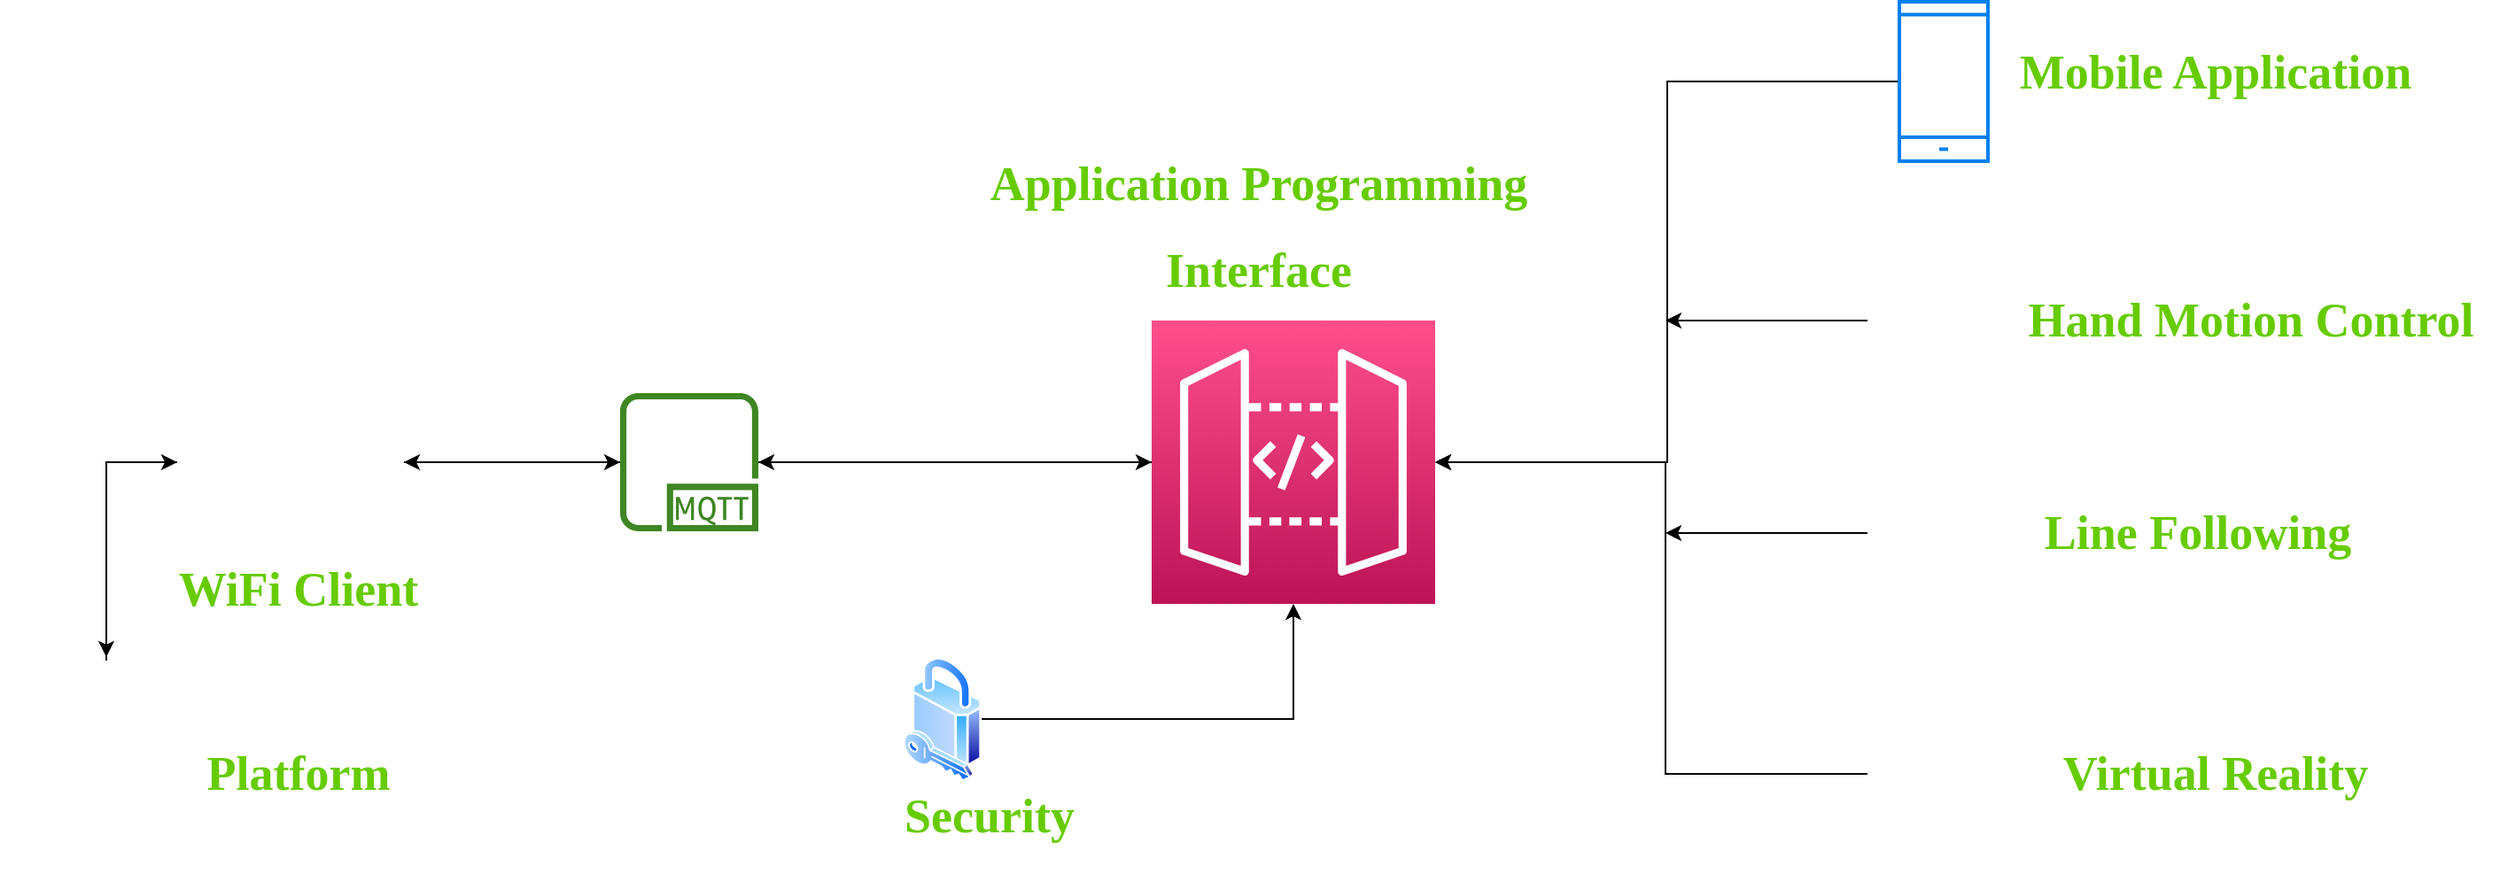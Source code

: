 <mxfile version="20.1.1" type="device"><diagram id="v9YhrWVqPVMWNCw1UoWQ" name="Page-1"><mxGraphModel dx="2428" dy="773" grid="1" gridSize="10" guides="1" tooltips="1" connect="1" arrows="1" fold="1" page="1" pageScale="1" pageWidth="850" pageHeight="1100" math="0" shadow="0"><root><mxCell id="0"/><mxCell id="1" parent="0"/><mxCell id="Uh2VSMP4tir2SdgLjJj9-15" style="edgeStyle=orthogonalEdgeStyle;rounded=0;orthogonalLoop=1;jettySize=auto;html=1;" edge="1" parent="1" source="Uh2VSMP4tir2SdgLjJj9-1" target="Uh2VSMP4tir2SdgLjJj9-13"><mxGeometry relative="1" as="geometry"/></mxCell><mxCell id="Uh2VSMP4tir2SdgLjJj9-1" value="" style="sketch=0;points=[[0,0,0],[0.25,0,0],[0.5,0,0],[0.75,0,0],[1,0,0],[0,1,0],[0.25,1,0],[0.5,1,0],[0.75,1,0],[1,1,0],[0,0.25,0],[0,0.5,0],[0,0.75,0],[1,0.25,0],[1,0.5,0],[1,0.75,0]];outlineConnect=0;fontColor=#232F3E;gradientColor=#FF4F8B;gradientDirection=north;fillColor=#BC1356;strokeColor=#ffffff;dashed=0;verticalLabelPosition=bottom;verticalAlign=top;align=center;html=1;fontSize=12;fontStyle=0;aspect=fixed;shape=mxgraph.aws4.resourceIcon;resIcon=mxgraph.aws4.api_gateway;" vertex="1" parent="1"><mxGeometry x="190" y="220" width="160" height="160" as="geometry"/></mxCell><mxCell id="Uh2VSMP4tir2SdgLjJj9-9" style="edgeStyle=orthogonalEdgeStyle;rounded=0;orthogonalLoop=1;jettySize=auto;html=1;entryX=1;entryY=0.5;entryDx=0;entryDy=0;entryPerimeter=0;" edge="1" parent="1" source="Uh2VSMP4tir2SdgLjJj9-2" target="Uh2VSMP4tir2SdgLjJj9-1"><mxGeometry relative="1" as="geometry"><mxPoint x="440" y="220" as="targetPoint"/></mxGeometry></mxCell><mxCell id="Uh2VSMP4tir2SdgLjJj9-2" value="" style="html=1;verticalLabelPosition=bottom;align=center;labelBackgroundColor=#ffffff;verticalAlign=top;strokeWidth=2;strokeColor=#0080F0;shadow=0;dashed=0;shape=mxgraph.ios7.icons.smartphone;" vertex="1" parent="1"><mxGeometry x="612" y="40" width="50" height="90" as="geometry"/></mxCell><mxCell id="Uh2VSMP4tir2SdgLjJj9-43" style="edgeStyle=orthogonalEdgeStyle;rounded=0;orthogonalLoop=1;jettySize=auto;html=1;fontFamily=Times New Roman;fontSize=12;fontColor=#66CC00;" edge="1" parent="1" source="Uh2VSMP4tir2SdgLjJj9-5"><mxGeometry relative="1" as="geometry"><mxPoint x="480" y="220" as="targetPoint"/></mxGeometry></mxCell><mxCell id="Uh2VSMP4tir2SdgLjJj9-5" value="" style="shape=image;html=1;verticalAlign=top;verticalLabelPosition=bottom;labelBackgroundColor=#ffffff;imageAspect=0;aspect=fixed;image=https://cdn2.iconfinder.com/data/icons/electronic-13/480/3-electronic-arduino-chipset-icon-2-128.png" vertex="1" parent="1"><mxGeometry x="594" y="170" width="100" height="100" as="geometry"/></mxCell><mxCell id="Uh2VSMP4tir2SdgLjJj9-11" style="edgeStyle=orthogonalEdgeStyle;rounded=0;orthogonalLoop=1;jettySize=auto;html=1;entryX=1;entryY=0.5;entryDx=0;entryDy=0;entryPerimeter=0;" edge="1" parent="1" source="Uh2VSMP4tir2SdgLjJj9-6" target="Uh2VSMP4tir2SdgLjJj9-1"><mxGeometry relative="1" as="geometry"><Array as="points"><mxPoint x="480" y="476"/><mxPoint x="480" y="300"/></Array></mxGeometry></mxCell><mxCell id="Uh2VSMP4tir2SdgLjJj9-6" value="" style="shape=image;html=1;verticalAlign=top;verticalLabelPosition=bottom;labelBackgroundColor=#ffffff;imageAspect=0;aspect=fixed;image=https://cdn2.iconfinder.com/data/icons/software-engineering-and-video-gaming/512/622_human_man_reality_user_virtual_vr-128.png" vertex="1" parent="1"><mxGeometry x="594" y="426" width="100" height="100" as="geometry"/></mxCell><mxCell id="Uh2VSMP4tir2SdgLjJj9-14" style="edgeStyle=orthogonalEdgeStyle;rounded=0;orthogonalLoop=1;jettySize=auto;html=1;entryX=0.5;entryY=1;entryDx=0;entryDy=0;entryPerimeter=0;" edge="1" parent="1" source="Uh2VSMP4tir2SdgLjJj9-7" target="Uh2VSMP4tir2SdgLjJj9-1"><mxGeometry relative="1" as="geometry"/></mxCell><mxCell id="Uh2VSMP4tir2SdgLjJj9-7" value="" style="aspect=fixed;perimeter=ellipsePerimeter;html=1;align=center;shadow=0;dashed=0;spacingTop=3;image;image=img/lib/active_directory/security.svg;" vertex="1" parent="1"><mxGeometry x="50" y="410" width="44.1" height="70" as="geometry"/></mxCell><mxCell id="Uh2VSMP4tir2SdgLjJj9-16" style="edgeStyle=orthogonalEdgeStyle;rounded=0;orthogonalLoop=1;jettySize=auto;html=1;" edge="1" parent="1" source="Uh2VSMP4tir2SdgLjJj9-13" target="Uh2VSMP4tir2SdgLjJj9-1"><mxGeometry relative="1" as="geometry"><mxPoint x="-70" y="200" as="targetPoint"/></mxGeometry></mxCell><mxCell id="Uh2VSMP4tir2SdgLjJj9-20" style="edgeStyle=orthogonalEdgeStyle;rounded=0;orthogonalLoop=1;jettySize=auto;html=1;" edge="1" parent="1" source="Uh2VSMP4tir2SdgLjJj9-13" target="Uh2VSMP4tir2SdgLjJj9-18"><mxGeometry relative="1" as="geometry"/></mxCell><mxCell id="Uh2VSMP4tir2SdgLjJj9-13" value="" style="sketch=0;outlineConnect=0;fontColor=#232F3E;gradientColor=none;fillColor=#3F8624;strokeColor=none;dashed=0;verticalLabelPosition=bottom;verticalAlign=top;align=center;html=1;fontSize=12;fontStyle=0;aspect=fixed;pointerEvents=1;shape=mxgraph.aws4.mqtt_protocol;" vertex="1" parent="1"><mxGeometry x="-110" y="261" width="78" height="78" as="geometry"/></mxCell><mxCell id="Uh2VSMP4tir2SdgLjJj9-36" style="edgeStyle=orthogonalEdgeStyle;rounded=0;orthogonalLoop=1;jettySize=auto;html=1;entryX=0;entryY=0.5;entryDx=0;entryDy=0;fontFamily=Times New Roman;fontSize=12;fontColor=#66CC00;" edge="1" parent="1" source="Uh2VSMP4tir2SdgLjJj9-17" target="Uh2VSMP4tir2SdgLjJj9-18"><mxGeometry relative="1" as="geometry"><Array as="points"><mxPoint x="-400" y="300"/></Array></mxGeometry></mxCell><mxCell id="Uh2VSMP4tir2SdgLjJj9-17" value="" style="shape=image;html=1;verticalAlign=top;verticalLabelPosition=bottom;labelBackgroundColor=#ffffff;imageAspect=0;aspect=fixed;image=https://cdn2.iconfinder.com/data/icons/electronic-13/480/3-electronic-arduino-chipset-icon-2-128.png" vertex="1" parent="1"><mxGeometry x="-460" y="412" width="128" height="128" as="geometry"/></mxCell><mxCell id="Uh2VSMP4tir2SdgLjJj9-19" style="edgeStyle=orthogonalEdgeStyle;rounded=0;orthogonalLoop=1;jettySize=auto;html=1;" edge="1" parent="1" source="Uh2VSMP4tir2SdgLjJj9-18" target="Uh2VSMP4tir2SdgLjJj9-13"><mxGeometry relative="1" as="geometry"/></mxCell><mxCell id="Uh2VSMP4tir2SdgLjJj9-40" style="edgeStyle=orthogonalEdgeStyle;rounded=0;orthogonalLoop=1;jettySize=auto;html=1;fontFamily=Times New Roman;fontSize=12;fontColor=#66CC00;" edge="1" parent="1" source="Uh2VSMP4tir2SdgLjJj9-18"><mxGeometry relative="1" as="geometry"><mxPoint x="-400" y="410" as="targetPoint"/><Array as="points"><mxPoint x="-400" y="300"/></Array></mxGeometry></mxCell><mxCell id="Uh2VSMP4tir2SdgLjJj9-18" value="" style="shape=image;html=1;verticalAlign=top;verticalLabelPosition=bottom;labelBackgroundColor=#ffffff;imageAspect=0;aspect=fixed;image=https://cdn2.iconfinder.com/data/icons/electronic-13/480/3-electronic-arduino-chipset-icon-2-128.png" vertex="1" parent="1"><mxGeometry x="-360" y="236" width="128" height="128" as="geometry"/></mxCell><mxCell id="Uh2VSMP4tir2SdgLjJj9-23" value="&lt;p style=&quot;line-height: 0;&quot;&gt;&lt;/p&gt;&lt;h1&gt;&lt;font color=&quot;#66cc00&quot; style=&quot;font-size: 27px;&quot; face=&quot;Times New Roman&quot;&gt;Mobile Application&lt;/font&gt;&lt;/h1&gt;&lt;p&gt;&lt;/p&gt;" style="text;html=1;resizable=0;autosize=1;align=center;verticalAlign=middle;points=[];fillColor=none;strokeColor=none;rounded=0;horizontal=1;" vertex="1" parent="1"><mxGeometry x="670" y="40" width="240" height="80" as="geometry"/></mxCell><mxCell id="Uh2VSMP4tir2SdgLjJj9-25" value="&lt;p style=&quot;line-height: 0;&quot;&gt;&lt;/p&gt;&lt;h1&gt;&lt;font face=&quot;Times New Roman&quot; color=&quot;#66cc00&quot;&gt;&lt;span style=&quot;font-size: 27px;&quot;&gt;Hand Motion Control&lt;/span&gt;&lt;/font&gt;&lt;/h1&gt;&lt;p&gt;&lt;/p&gt;" style="text;html=1;resizable=0;autosize=1;align=center;verticalAlign=middle;points=[];fillColor=none;strokeColor=none;rounded=0;horizontal=1;" vertex="1" parent="1"><mxGeometry x="670" y="180" width="280" height="80" as="geometry"/></mxCell><mxCell id="Uh2VSMP4tir2SdgLjJj9-26" value="&lt;p style=&quot;line-height: 0;&quot;&gt;&lt;/p&gt;&lt;h1&gt;&lt;font face=&quot;Times New Roman&quot; color=&quot;#66cc00&quot;&gt;&lt;span style=&quot;font-size: 27px;&quot;&gt;Virtual Reality&lt;/span&gt;&lt;/font&gt;&lt;/h1&gt;&lt;p&gt;&lt;/p&gt;" style="text;html=1;resizable=0;autosize=1;align=center;verticalAlign=middle;points=[];fillColor=none;strokeColor=none;rounded=0;horizontal=1;" vertex="1" parent="1"><mxGeometry x="690" y="436" width="200" height="80" as="geometry"/></mxCell><mxCell id="Uh2VSMP4tir2SdgLjJj9-27" value="" style="shape=image;html=1;verticalAlign=top;verticalLabelPosition=bottom;labelBackgroundColor=#ffffff;imageAspect=0;aspect=fixed;image=https://cdn4.iconfinder.com/data/icons/essentials-72/24/040_-_Tick-128.png;fontFamily=Times New Roman;fontSize=12;fontColor=#66CC00;" vertex="1" parent="1"><mxGeometry x="553" y="40" width="34" height="34" as="geometry"/></mxCell><mxCell id="Uh2VSMP4tir2SdgLjJj9-28" value="" style="shape=image;html=1;verticalAlign=top;verticalLabelPosition=bottom;labelBackgroundColor=#ffffff;imageAspect=0;aspect=fixed;image=https://cdn4.iconfinder.com/data/icons/essentials-72/24/040_-_Tick-128.png;fontFamily=Times New Roman;fontSize=12;fontColor=#66CC00;" vertex="1" parent="1"><mxGeometry x="560" y="170" width="34" height="34" as="geometry"/></mxCell><mxCell id="Uh2VSMP4tir2SdgLjJj9-29" value="" style="shape=image;html=1;verticalAlign=top;verticalLabelPosition=bottom;labelBackgroundColor=#ffffff;imageAspect=0;aspect=fixed;image=https://cdn4.iconfinder.com/data/icons/essentials-72/24/040_-_Tick-128.png;fontFamily=Times New Roman;fontSize=12;fontColor=#66CC00;" vertex="1" parent="1"><mxGeometry x="553" y="290" width="34" height="34" as="geometry"/></mxCell><mxCell id="Uh2VSMP4tir2SdgLjJj9-31" value="" style="shape=image;html=1;verticalAlign=top;verticalLabelPosition=bottom;labelBackgroundColor=#ffffff;imageAspect=0;aspect=fixed;image=https://cdn4.iconfinder.com/data/icons/evil-icons-user-interface/64/Attention-128.png;fontFamily=Times New Roman;fontSize=12;fontColor=#66CC00;" vertex="1" parent="1"><mxGeometry x="553" y="426" width="48" height="48" as="geometry"/></mxCell><mxCell id="Uh2VSMP4tir2SdgLjJj9-32" value="&lt;p style=&quot;line-height: 0;&quot;&gt;&lt;/p&gt;&lt;h1&gt;&lt;font face=&quot;Times New Roman&quot; color=&quot;#66cc00&quot;&gt;&lt;span style=&quot;font-size: 27px;&quot;&gt;Security&lt;/span&gt;&lt;/font&gt;&lt;/h1&gt;&lt;p&gt;&lt;/p&gt;" style="text;html=1;resizable=0;autosize=1;align=center;verticalAlign=middle;points=[];fillColor=none;strokeColor=none;rounded=0;horizontal=1;" vertex="1" parent="1"><mxGeometry x="38" y="460" width="120" height="80" as="geometry"/></mxCell><mxCell id="Uh2VSMP4tir2SdgLjJj9-33" value="&lt;p style=&quot;line-height: 0;&quot;&gt;&lt;/p&gt;&lt;h1&gt;&lt;font face=&quot;Times New Roman&quot; color=&quot;#66cc00&quot;&gt;&lt;span style=&quot;font-size: 27px;&quot;&gt;Application Programming&lt;/span&gt;&lt;/font&gt;&lt;/h1&gt;&lt;h1&gt;&lt;font face=&quot;Times New Roman&quot; color=&quot;#66cc00&quot;&gt;&lt;span style=&quot;font-size: 27px;&quot;&gt;Interface&lt;/span&gt;&lt;/font&gt;&lt;/h1&gt;&lt;p&gt;&lt;/p&gt;" style="text;html=1;resizable=0;autosize=1;align=center;verticalAlign=middle;points=[];fillColor=none;strokeColor=none;rounded=0;horizontal=1;spacing=2;spacingTop=-27;spacingBottom=0;" vertex="1" parent="1"><mxGeometry x="85" y="130" width="330" height="100" as="geometry"/></mxCell><mxCell id="Uh2VSMP4tir2SdgLjJj9-34" value="&lt;p style=&quot;line-height: 0;&quot;&gt;&lt;/p&gt;&lt;h1&gt;&lt;font face=&quot;Times New Roman&quot; color=&quot;#66cc00&quot;&gt;&lt;span style=&quot;font-size: 27px;&quot;&gt;WiFi Client&lt;/span&gt;&lt;/font&gt;&lt;/h1&gt;&lt;p&gt;&lt;/p&gt;" style="text;html=1;resizable=0;autosize=1;align=center;verticalAlign=middle;points=[];fillColor=none;strokeColor=none;rounded=0;horizontal=1;" vertex="1" parent="1"><mxGeometry x="-372" y="332" width="160" height="80" as="geometry"/></mxCell><mxCell id="Uh2VSMP4tir2SdgLjJj9-35" value="&lt;p style=&quot;line-height: 0;&quot;&gt;&lt;/p&gt;&lt;h1&gt;&lt;font face=&quot;Times New Roman&quot; color=&quot;#66cc00&quot;&gt;&lt;span style=&quot;font-size: 27px;&quot;&gt;Platform&lt;/span&gt;&lt;/font&gt;&lt;/h1&gt;&lt;p&gt;&lt;/p&gt;" style="text;html=1;resizable=0;autosize=1;align=center;verticalAlign=middle;points=[];fillColor=none;strokeColor=none;rounded=0;horizontal=1;" vertex="1" parent="1"><mxGeometry x="-357" y="436" width="130" height="80" as="geometry"/></mxCell><mxCell id="Uh2VSMP4tir2SdgLjJj9-44" style="edgeStyle=orthogonalEdgeStyle;rounded=0;orthogonalLoop=1;jettySize=auto;html=1;fontFamily=Times New Roman;fontSize=12;fontColor=#66CC00;" edge="1" parent="1" source="Uh2VSMP4tir2SdgLjJj9-41"><mxGeometry relative="1" as="geometry"><mxPoint x="480" y="340" as="targetPoint"/></mxGeometry></mxCell><mxCell id="Uh2VSMP4tir2SdgLjJj9-41" value="" style="shape=image;html=1;verticalAlign=top;verticalLabelPosition=bottom;labelBackgroundColor=#ffffff;imageAspect=0;aspect=fixed;image=https://cdn2.iconfinder.com/data/icons/electronic-13/480/3-electronic-arduino-chipset-icon-2-128.png" vertex="1" parent="1"><mxGeometry x="594" y="290" width="100" height="100" as="geometry"/></mxCell><mxCell id="Uh2VSMP4tir2SdgLjJj9-42" value="&lt;p style=&quot;line-height: 0;&quot;&gt;&lt;/p&gt;&lt;h1&gt;&lt;font face=&quot;Times New Roman&quot; color=&quot;#66cc00&quot;&gt;&lt;span style=&quot;font-size: 27px;&quot;&gt;Line Following&lt;/span&gt;&lt;/font&gt;&lt;/h1&gt;&lt;p&gt;&lt;/p&gt;" style="text;html=1;resizable=0;autosize=1;align=center;verticalAlign=middle;points=[];fillColor=none;strokeColor=none;rounded=0;horizontal=1;" vertex="1" parent="1"><mxGeometry x="680" y="300" width="200" height="80" as="geometry"/></mxCell></root></mxGraphModel></diagram></mxfile>